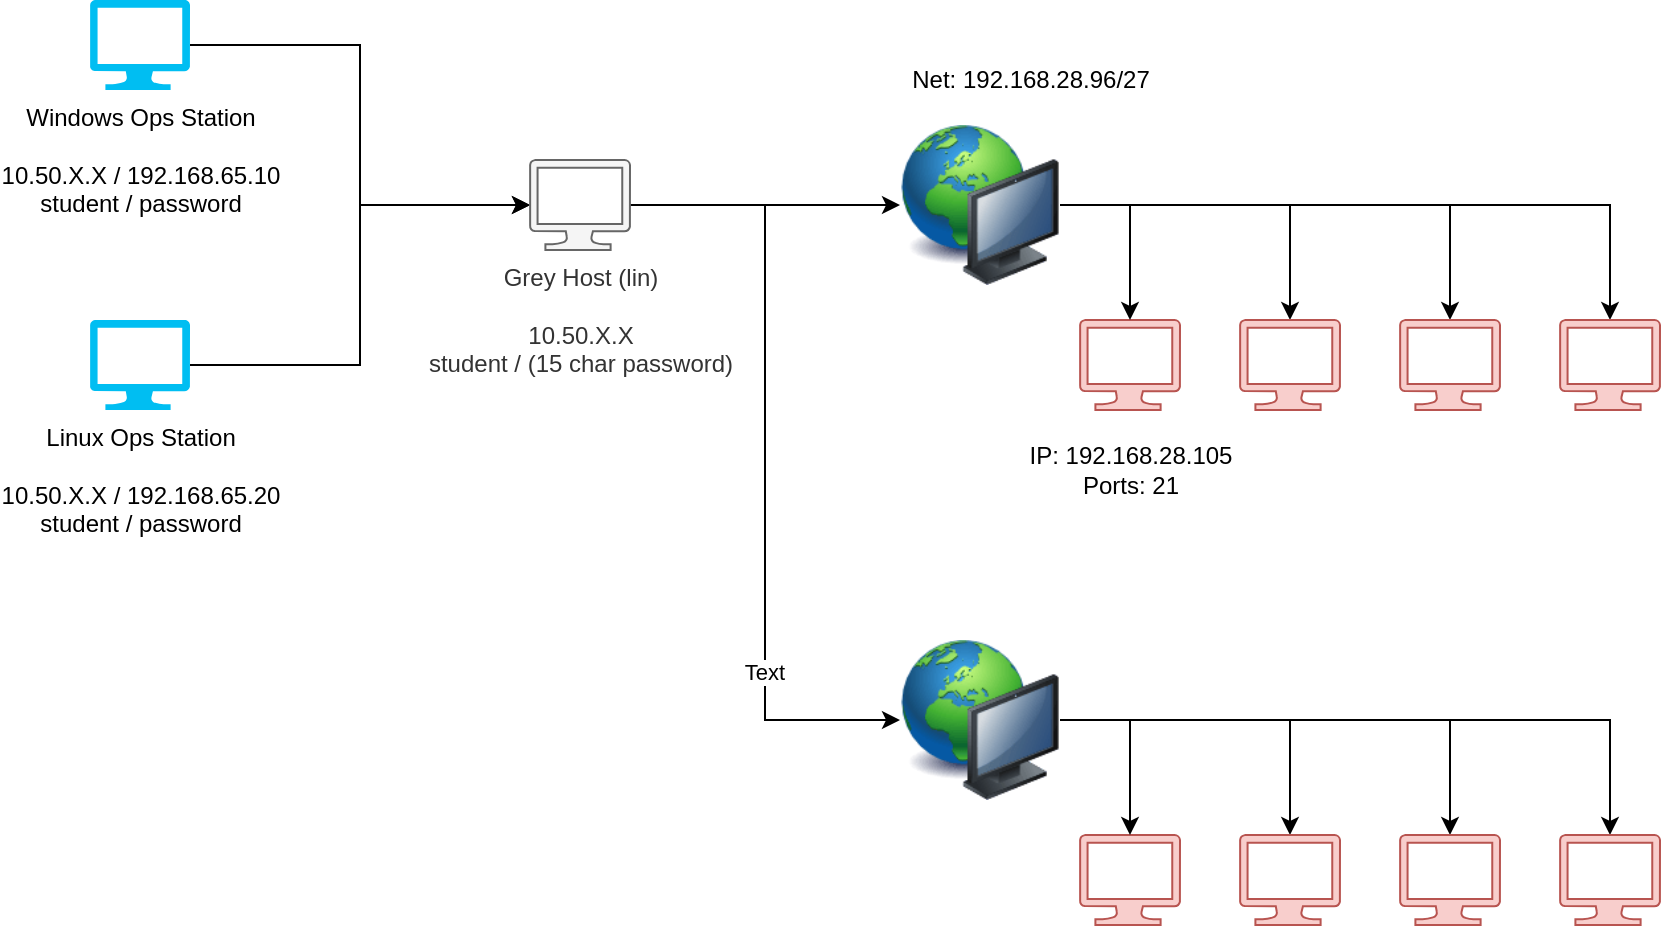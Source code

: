 <mxfile version="16.6.4" type="github">
  <diagram id="FVTB6eCvjAsudvaujAqm" name="Page-1">
    <mxGraphModel dx="898" dy="481" grid="1" gridSize="10" guides="1" tooltips="1" connect="1" arrows="1" fold="1" page="1" pageScale="1" pageWidth="1100" pageHeight="850" math="0" shadow="0">
      <root>
        <mxCell id="0" />
        <mxCell id="1" parent="0" />
        <mxCell id="izwD1ermn6o2qZZVHTIV-5" style="edgeStyle=orthogonalEdgeStyle;rounded=0;orthogonalLoop=1;jettySize=auto;html=1;entryX=0;entryY=0.5;entryDx=0;entryDy=0;entryPerimeter=0;" parent="1" source="izwD1ermn6o2qZZVHTIV-1" target="izwD1ermn6o2qZZVHTIV-3" edge="1">
          <mxGeometry relative="1" as="geometry" />
        </mxCell>
        <mxCell id="izwD1ermn6o2qZZVHTIV-1" value="Linux Ops Station&lt;br&gt;&lt;br&gt;10.50.X.X / 192.168.65.20&lt;br&gt;student / password" style="verticalLabelPosition=bottom;html=1;verticalAlign=top;align=center;strokeColor=none;fillColor=#00BEF2;shape=mxgraph.azure.computer;pointerEvents=1;" parent="1" vertex="1">
          <mxGeometry x="61" y="200" width="50" height="45" as="geometry" />
        </mxCell>
        <mxCell id="izwD1ermn6o2qZZVHTIV-4" style="edgeStyle=orthogonalEdgeStyle;rounded=0;orthogonalLoop=1;jettySize=auto;html=1;entryX=0;entryY=0.5;entryDx=0;entryDy=0;entryPerimeter=0;" parent="1" source="izwD1ermn6o2qZZVHTIV-2" target="izwD1ermn6o2qZZVHTIV-3" edge="1">
          <mxGeometry relative="1" as="geometry" />
        </mxCell>
        <mxCell id="izwD1ermn6o2qZZVHTIV-2" value="Windows Ops Station&lt;br&gt;&lt;br&gt;10.50.X.X / 192.168.65.10&lt;br&gt;student / password" style="verticalLabelPosition=bottom;html=1;verticalAlign=top;align=center;strokeColor=none;fillColor=#00BEF2;shape=mxgraph.azure.computer;pointerEvents=1;" parent="1" vertex="1">
          <mxGeometry x="61" y="40" width="50" height="45" as="geometry" />
        </mxCell>
        <mxCell id="izwD1ermn6o2qZZVHTIV-11" style="edgeStyle=orthogonalEdgeStyle;rounded=0;orthogonalLoop=1;jettySize=auto;html=1;entryX=0;entryY=0.5;entryDx=0;entryDy=0;" parent="1" source="izwD1ermn6o2qZZVHTIV-3" target="izwD1ermn6o2qZZVHTIV-7" edge="1">
          <mxGeometry relative="1" as="geometry" />
        </mxCell>
        <mxCell id="izwD1ermn6o2qZZVHTIV-21" style="edgeStyle=orthogonalEdgeStyle;rounded=0;orthogonalLoop=1;jettySize=auto;html=1;entryX=0;entryY=0.5;entryDx=0;entryDy=0;" parent="1" source="izwD1ermn6o2qZZVHTIV-3" target="izwD1ermn6o2qZZVHTIV-17" edge="1">
          <mxGeometry relative="1" as="geometry" />
        </mxCell>
        <mxCell id="Btwf9wJzvGTKdZfy2Qqx-1" value="Text" style="edgeLabel;html=1;align=center;verticalAlign=middle;resizable=0;points=[];" parent="izwD1ermn6o2qZZVHTIV-21" vertex="1" connectable="0">
          <mxGeometry x="0.534" y="-1" relative="1" as="geometry">
            <mxPoint as="offset" />
          </mxGeometry>
        </mxCell>
        <mxCell id="izwD1ermn6o2qZZVHTIV-3" value="Grey Host (lin)&lt;br&gt;&lt;br&gt;10.50.X.X&lt;br&gt;student / (15 char password)" style="verticalLabelPosition=bottom;html=1;verticalAlign=top;align=center;strokeColor=#666666;fillColor=#f5f5f5;shape=mxgraph.azure.computer;pointerEvents=1;fontColor=#333333;" parent="1" vertex="1">
          <mxGeometry x="281" y="120" width="50" height="45" as="geometry" />
        </mxCell>
        <mxCell id="izwD1ermn6o2qZZVHTIV-6" value="" style="verticalLabelPosition=bottom;html=1;verticalAlign=top;align=center;strokeColor=#b85450;fillColor=#f8cecc;shape=mxgraph.azure.computer;pointerEvents=1;" parent="1" vertex="1">
          <mxGeometry x="556" y="200" width="50" height="45" as="geometry" />
        </mxCell>
        <mxCell id="izwD1ermn6o2qZZVHTIV-22" style="edgeStyle=orthogonalEdgeStyle;rounded=0;orthogonalLoop=1;jettySize=auto;html=1;entryX=0.5;entryY=0;entryDx=0;entryDy=0;entryPerimeter=0;" parent="1" source="izwD1ermn6o2qZZVHTIV-7" target="izwD1ermn6o2qZZVHTIV-6" edge="1">
          <mxGeometry relative="1" as="geometry" />
        </mxCell>
        <mxCell id="izwD1ermn6o2qZZVHTIV-23" style="edgeStyle=orthogonalEdgeStyle;rounded=0;orthogonalLoop=1;jettySize=auto;html=1;" parent="1" source="izwD1ermn6o2qZZVHTIV-7" target="izwD1ermn6o2qZZVHTIV-10" edge="1">
          <mxGeometry relative="1" as="geometry" />
        </mxCell>
        <mxCell id="izwD1ermn6o2qZZVHTIV-24" style="edgeStyle=orthogonalEdgeStyle;rounded=0;orthogonalLoop=1;jettySize=auto;html=1;" parent="1" source="izwD1ermn6o2qZZVHTIV-7" target="izwD1ermn6o2qZZVHTIV-9" edge="1">
          <mxGeometry relative="1" as="geometry" />
        </mxCell>
        <mxCell id="izwD1ermn6o2qZZVHTIV-25" style="edgeStyle=orthogonalEdgeStyle;rounded=0;orthogonalLoop=1;jettySize=auto;html=1;" parent="1" source="izwD1ermn6o2qZZVHTIV-7" target="izwD1ermn6o2qZZVHTIV-8" edge="1">
          <mxGeometry relative="1" as="geometry" />
        </mxCell>
        <mxCell id="izwD1ermn6o2qZZVHTIV-7" value="" style="image;html=1;image=img/lib/clip_art/computers/Network_128x128.png;fillColor=#f8cecc;strokeColor=#b85450;" parent="1" vertex="1">
          <mxGeometry x="466" y="102.5" width="80" height="80" as="geometry" />
        </mxCell>
        <mxCell id="izwD1ermn6o2qZZVHTIV-8" value="" style="verticalLabelPosition=bottom;html=1;verticalAlign=top;align=center;strokeColor=#b85450;fillColor=#f8cecc;shape=mxgraph.azure.computer;pointerEvents=1;" parent="1" vertex="1">
          <mxGeometry x="796" y="200" width="50" height="45" as="geometry" />
        </mxCell>
        <mxCell id="izwD1ermn6o2qZZVHTIV-9" value="" style="verticalLabelPosition=bottom;html=1;verticalAlign=top;align=center;strokeColor=#b85450;fillColor=#f8cecc;shape=mxgraph.azure.computer;pointerEvents=1;" parent="1" vertex="1">
          <mxGeometry x="716" y="200" width="50" height="45" as="geometry" />
        </mxCell>
        <mxCell id="izwD1ermn6o2qZZVHTIV-10" value="" style="verticalLabelPosition=bottom;html=1;verticalAlign=top;align=center;strokeColor=#b85450;fillColor=#f8cecc;shape=mxgraph.azure.computer;pointerEvents=1;" parent="1" vertex="1">
          <mxGeometry x="636" y="200" width="50" height="45" as="geometry" />
        </mxCell>
        <mxCell id="izwD1ermn6o2qZZVHTIV-16" value="" style="verticalLabelPosition=bottom;html=1;verticalAlign=top;align=center;strokeColor=#b85450;fillColor=#f8cecc;shape=mxgraph.azure.computer;pointerEvents=1;" parent="1" vertex="1">
          <mxGeometry x="556" y="457.5" width="50" height="45" as="geometry" />
        </mxCell>
        <mxCell id="izwD1ermn6o2qZZVHTIV-26" style="edgeStyle=orthogonalEdgeStyle;rounded=0;orthogonalLoop=1;jettySize=auto;html=1;" parent="1" source="izwD1ermn6o2qZZVHTIV-17" target="izwD1ermn6o2qZZVHTIV-16" edge="1">
          <mxGeometry relative="1" as="geometry" />
        </mxCell>
        <mxCell id="izwD1ermn6o2qZZVHTIV-27" style="edgeStyle=orthogonalEdgeStyle;rounded=0;orthogonalLoop=1;jettySize=auto;html=1;" parent="1" source="izwD1ermn6o2qZZVHTIV-17" target="izwD1ermn6o2qZZVHTIV-20" edge="1">
          <mxGeometry relative="1" as="geometry" />
        </mxCell>
        <mxCell id="izwD1ermn6o2qZZVHTIV-29" style="edgeStyle=orthogonalEdgeStyle;rounded=0;orthogonalLoop=1;jettySize=auto;html=1;entryX=0.5;entryY=0;entryDx=0;entryDy=0;entryPerimeter=0;" parent="1" source="izwD1ermn6o2qZZVHTIV-17" target="izwD1ermn6o2qZZVHTIV-19" edge="1">
          <mxGeometry relative="1" as="geometry" />
        </mxCell>
        <mxCell id="izwD1ermn6o2qZZVHTIV-30" style="edgeStyle=orthogonalEdgeStyle;rounded=0;orthogonalLoop=1;jettySize=auto;html=1;entryX=0.5;entryY=0;entryDx=0;entryDy=0;entryPerimeter=0;" parent="1" source="izwD1ermn6o2qZZVHTIV-17" target="izwD1ermn6o2qZZVHTIV-18" edge="1">
          <mxGeometry relative="1" as="geometry" />
        </mxCell>
        <mxCell id="izwD1ermn6o2qZZVHTIV-17" value="" style="image;html=1;image=img/lib/clip_art/computers/Network_128x128.png;fillColor=#f8cecc;strokeColor=#b85450;" parent="1" vertex="1">
          <mxGeometry x="466" y="360" width="80" height="80" as="geometry" />
        </mxCell>
        <mxCell id="izwD1ermn6o2qZZVHTIV-18" value="" style="verticalLabelPosition=bottom;html=1;verticalAlign=top;align=center;strokeColor=#b85450;fillColor=#f8cecc;shape=mxgraph.azure.computer;pointerEvents=1;" parent="1" vertex="1">
          <mxGeometry x="796" y="457.5" width="50" height="45" as="geometry" />
        </mxCell>
        <mxCell id="izwD1ermn6o2qZZVHTIV-19" value="" style="verticalLabelPosition=bottom;html=1;verticalAlign=top;align=center;strokeColor=#b85450;fillColor=#f8cecc;shape=mxgraph.azure.computer;pointerEvents=1;" parent="1" vertex="1">
          <mxGeometry x="716" y="457.5" width="50" height="45" as="geometry" />
        </mxCell>
        <mxCell id="izwD1ermn6o2qZZVHTIV-20" value="" style="verticalLabelPosition=bottom;html=1;verticalAlign=top;align=center;strokeColor=#b85450;fillColor=#f8cecc;shape=mxgraph.azure.computer;pointerEvents=1;" parent="1" vertex="1">
          <mxGeometry x="636" y="457.5" width="50" height="45" as="geometry" />
        </mxCell>
        <mxCell id="a8j4Nl5_mCWLMUD-GGag-2" value="IP: 192.168.28.105&lt;br&gt;Ports: 21" style="text;html=1;align=center;verticalAlign=middle;resizable=0;points=[];autosize=1;strokeColor=none;fillColor=none;" parent="1" vertex="1">
          <mxGeometry x="521" y="260" width="120" height="30" as="geometry" />
        </mxCell>
        <mxCell id="a8j4Nl5_mCWLMUD-GGag-3" value="Net: 192.168.28.96/27" style="text;html=1;align=center;verticalAlign=middle;resizable=0;points=[];autosize=1;strokeColor=none;fillColor=none;" parent="1" vertex="1">
          <mxGeometry x="466" y="70" width="130" height="20" as="geometry" />
        </mxCell>
      </root>
    </mxGraphModel>
  </diagram>
</mxfile>
